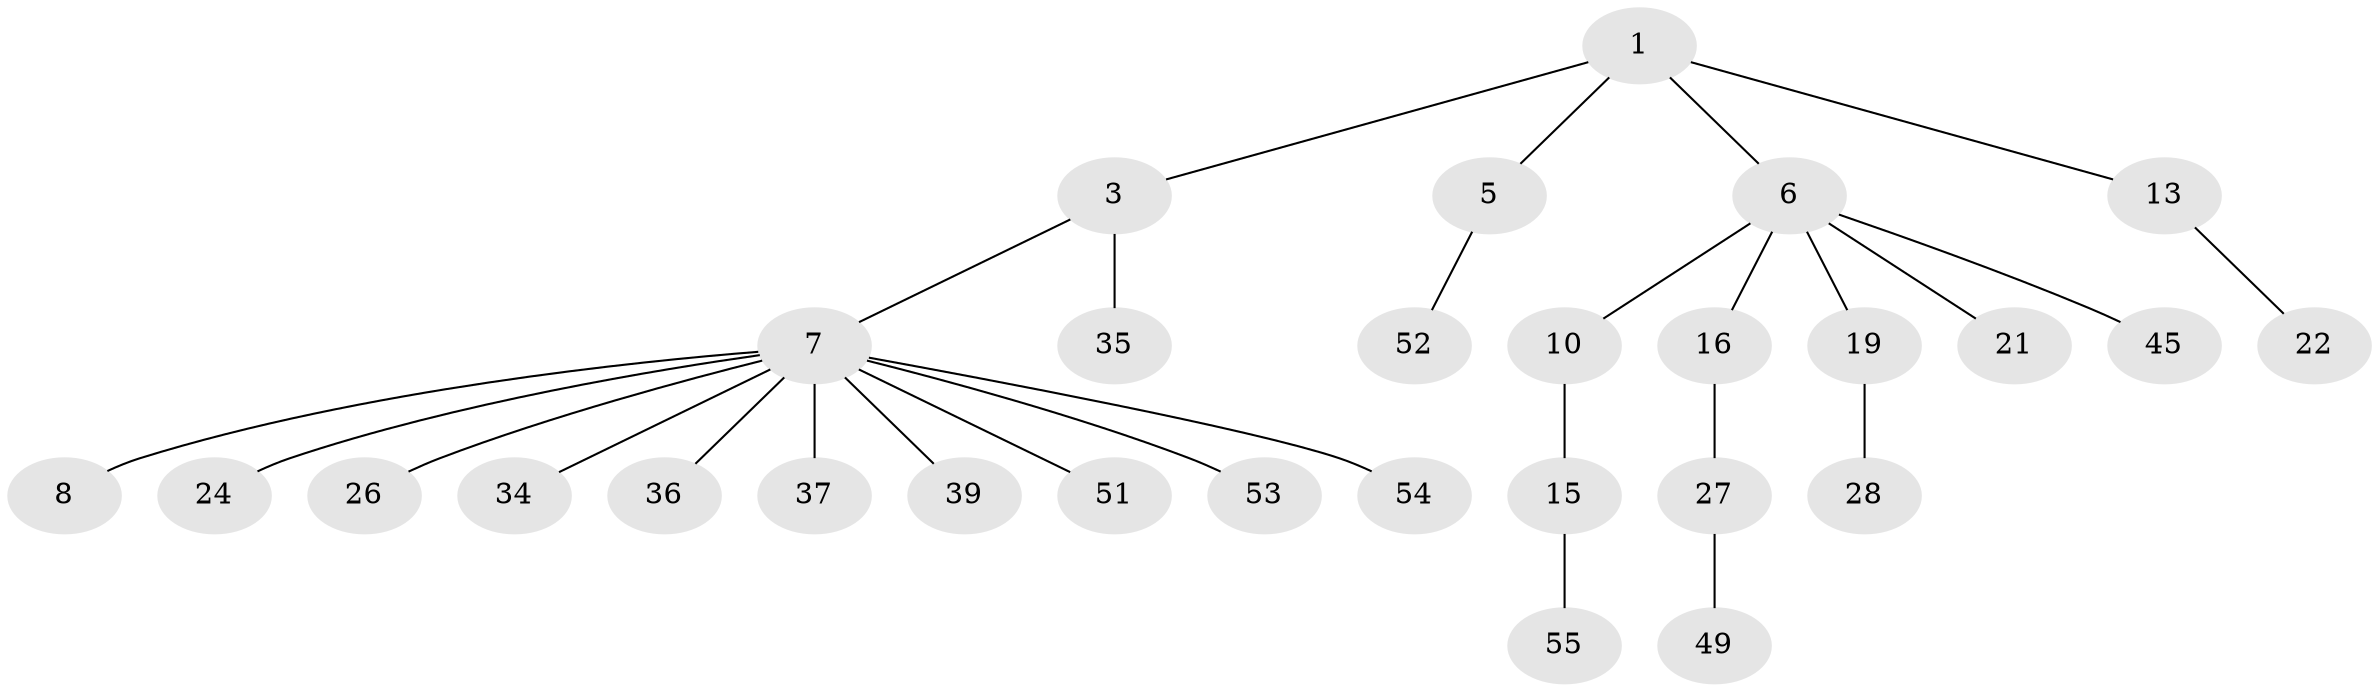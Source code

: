 // original degree distribution, {2: 0.2542372881355932, 4: 0.05084745762711865, 5: 0.01694915254237288, 1: 0.5084745762711864, 6: 0.01694915254237288, 9: 0.01694915254237288, 3: 0.13559322033898305}
// Generated by graph-tools (version 1.1) at 2025/15/03/09/25 04:15:35]
// undirected, 29 vertices, 28 edges
graph export_dot {
graph [start="1"]
  node [color=gray90,style=filled];
  1 [super="+2"];
  3 [super="+4+33"];
  5;
  6;
  7 [super="+9+41+11+25+30+18"];
  8;
  10 [super="+17"];
  13;
  15 [super="+40"];
  16 [super="+38"];
  19 [super="+50"];
  21 [super="+29"];
  22;
  24;
  26;
  27 [super="+31"];
  28;
  34 [super="+58"];
  35 [super="+43+46"];
  36 [super="+42"];
  37;
  39 [super="+47"];
  45;
  49;
  51;
  52;
  53;
  54;
  55;
  1 -- 6;
  1 -- 5;
  1 -- 3;
  1 -- 13;
  3 -- 7;
  3 -- 35;
  5 -- 52;
  6 -- 10;
  6 -- 16;
  6 -- 19;
  6 -- 21;
  6 -- 45;
  7 -- 8;
  7 -- 54;
  7 -- 51;
  7 -- 36;
  7 -- 39;
  7 -- 24;
  7 -- 26;
  7 -- 37;
  7 -- 53;
  7 -- 34;
  10 -- 15;
  13 -- 22;
  15 -- 55;
  16 -- 27;
  19 -- 28;
  27 -- 49;
}
